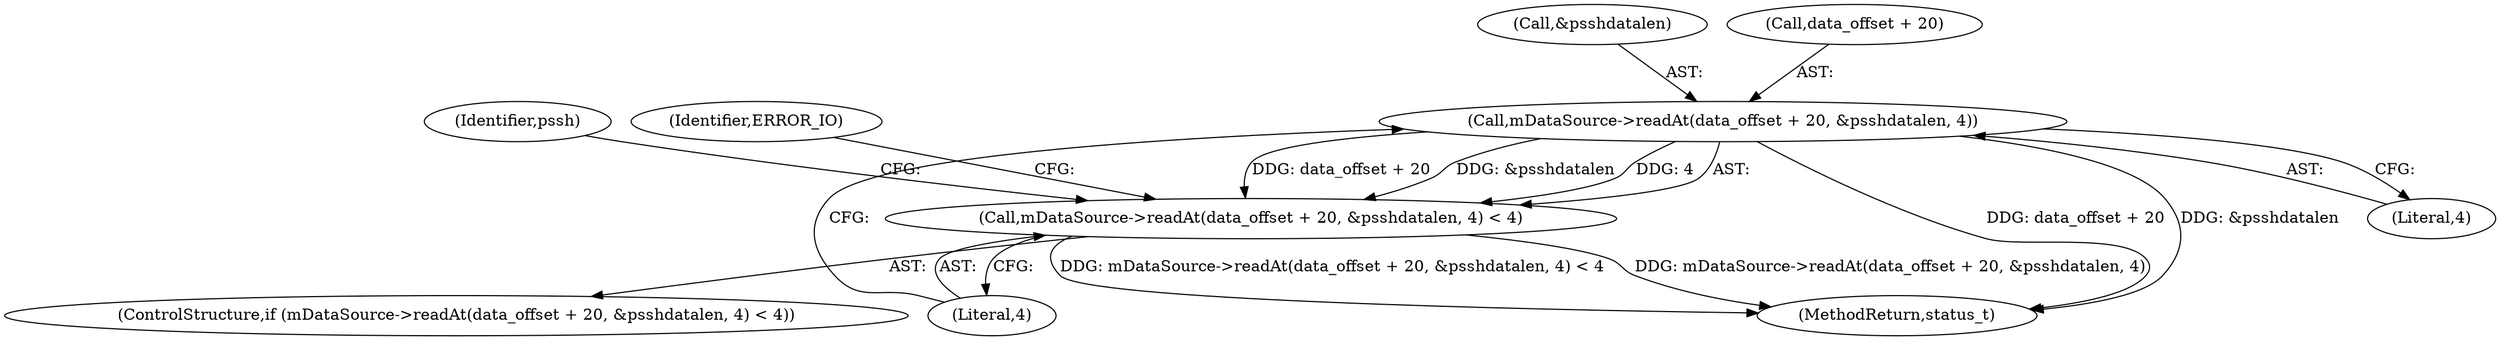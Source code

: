digraph "0_Android_463a6f807e187828442949d1924e143cf07778c6@API" {
"1001026" [label="(Call,mDataSource->readAt(data_offset + 20, &psshdatalen, 4))"];
"1001025" [label="(Call,mDataSource->readAt(data_offset + 20, &psshdatalen, 4) < 4)"];
"1001030" [label="(Call,&psshdatalen)"];
"1001026" [label="(Call,mDataSource->readAt(data_offset + 20, &psshdatalen, 4))"];
"1001039" [label="(Identifier,pssh)"];
"1001036" [label="(Identifier,ERROR_IO)"];
"1001032" [label="(Literal,4)"];
"1001025" [label="(Call,mDataSource->readAt(data_offset + 20, &psshdatalen, 4) < 4)"];
"1002918" [label="(MethodReturn,status_t)"];
"1001024" [label="(ControlStructure,if (mDataSource->readAt(data_offset + 20, &psshdatalen, 4) < 4))"];
"1001033" [label="(Literal,4)"];
"1001027" [label="(Call,data_offset + 20)"];
"1001026" -> "1001025"  [label="AST: "];
"1001026" -> "1001032"  [label="CFG: "];
"1001027" -> "1001026"  [label="AST: "];
"1001030" -> "1001026"  [label="AST: "];
"1001032" -> "1001026"  [label="AST: "];
"1001033" -> "1001026"  [label="CFG: "];
"1001026" -> "1002918"  [label="DDG: data_offset + 20"];
"1001026" -> "1002918"  [label="DDG: &psshdatalen"];
"1001026" -> "1001025"  [label="DDG: data_offset + 20"];
"1001026" -> "1001025"  [label="DDG: &psshdatalen"];
"1001026" -> "1001025"  [label="DDG: 4"];
"1001025" -> "1001024"  [label="AST: "];
"1001025" -> "1001033"  [label="CFG: "];
"1001033" -> "1001025"  [label="AST: "];
"1001036" -> "1001025"  [label="CFG: "];
"1001039" -> "1001025"  [label="CFG: "];
"1001025" -> "1002918"  [label="DDG: mDataSource->readAt(data_offset + 20, &psshdatalen, 4)"];
"1001025" -> "1002918"  [label="DDG: mDataSource->readAt(data_offset + 20, &psshdatalen, 4) < 4"];
}
